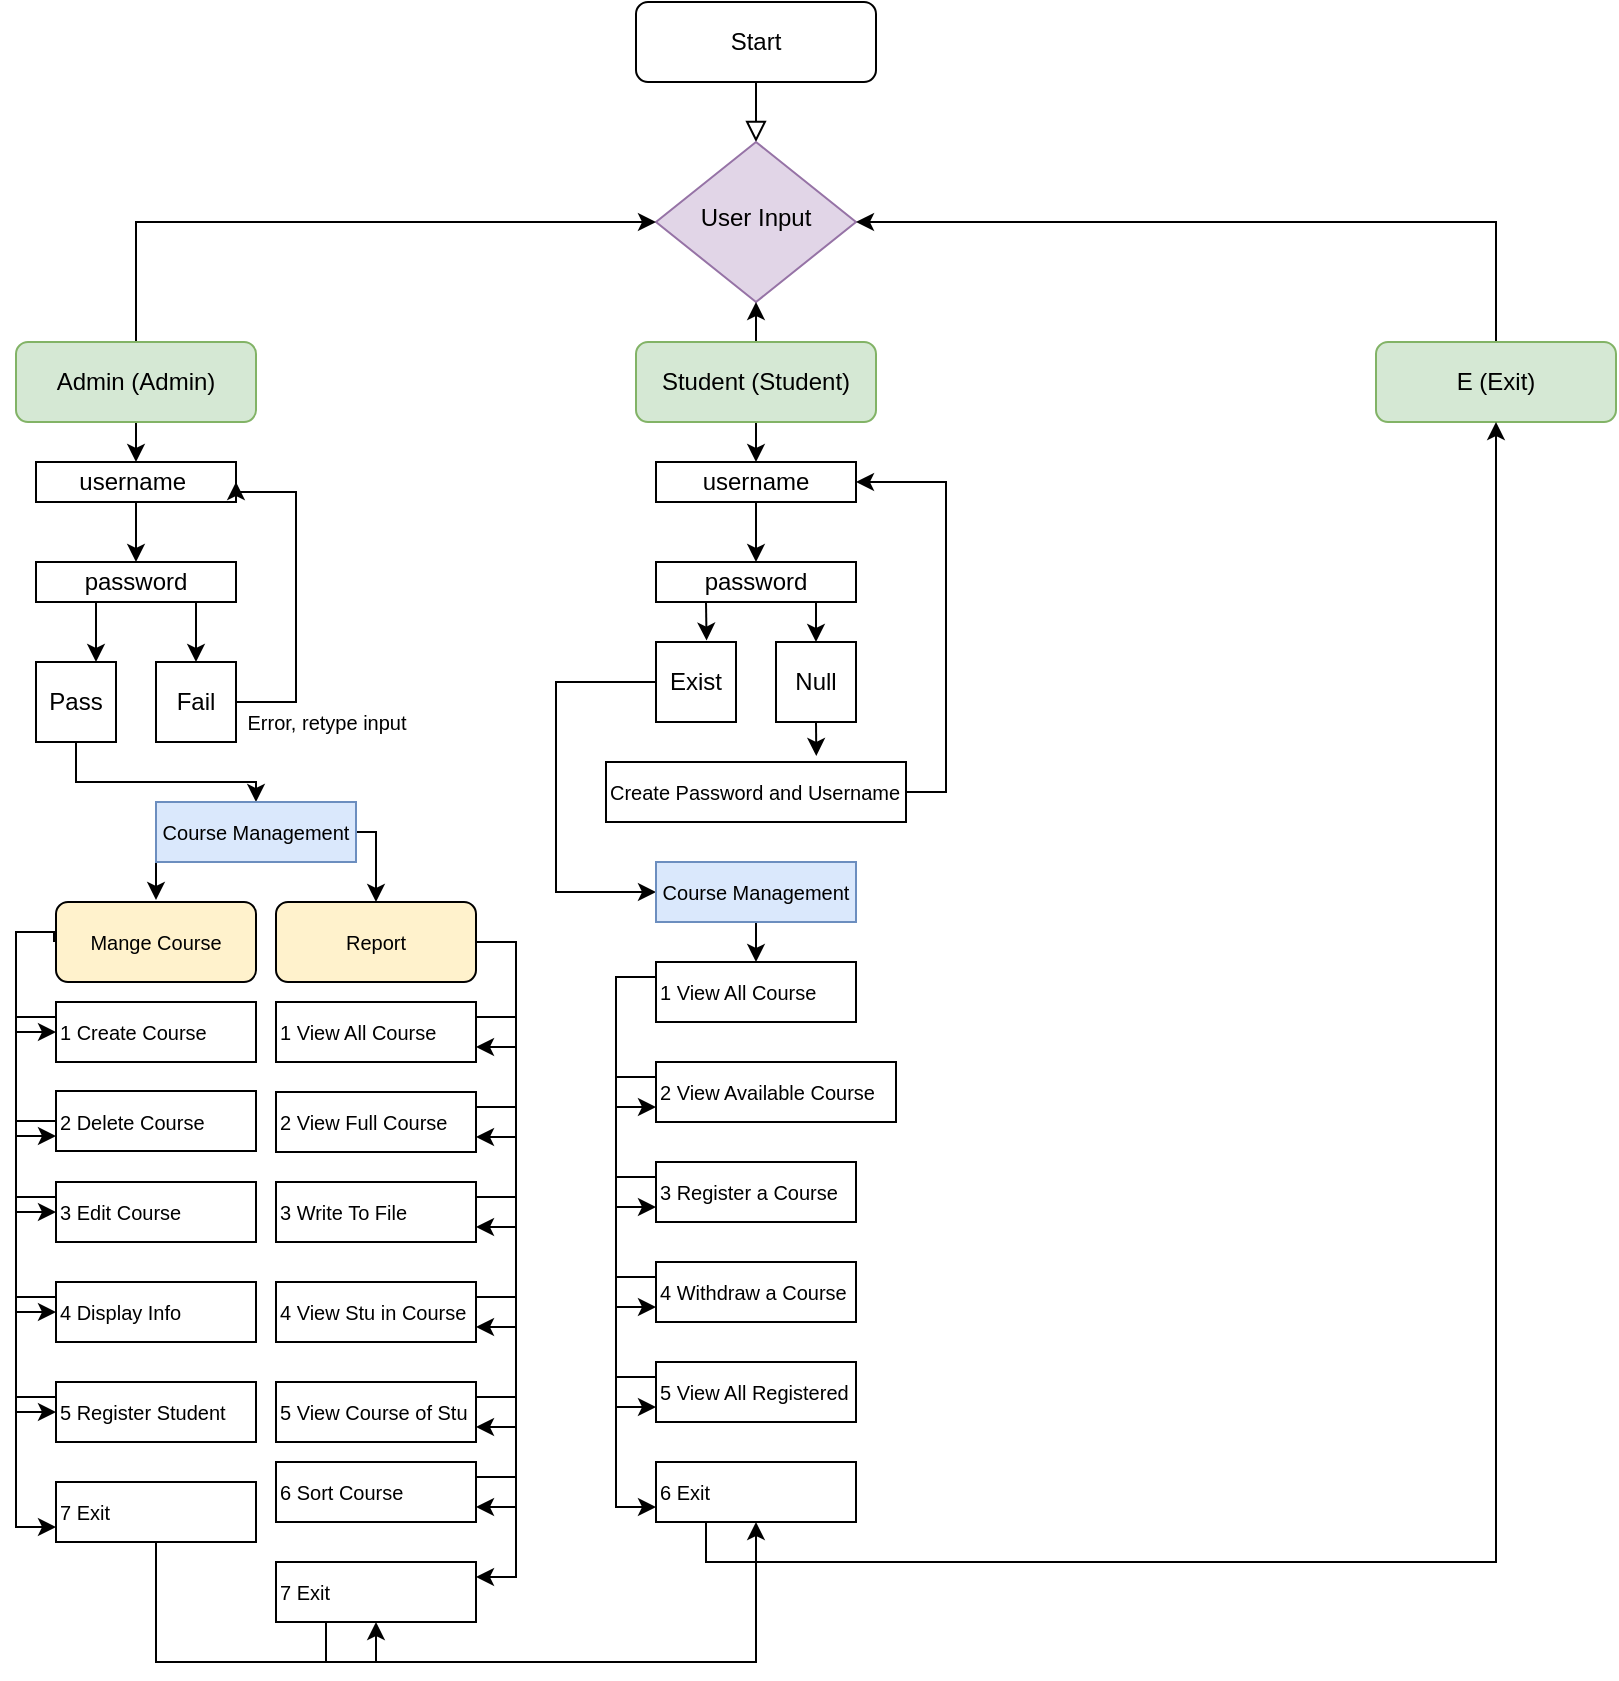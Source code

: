 <mxfile version="15.4.1" type="github">
  <diagram id="C5RBs43oDa-KdzZeNtuy" name="Page-1">
    <mxGraphModel dx="1226" dy="726" grid="1" gridSize="10" guides="1" tooltips="1" connect="1" arrows="1" fold="1" page="1" pageScale="1" pageWidth="827" pageHeight="1169" math="0" shadow="0">
      <root>
        <mxCell id="WIyWlLk6GJQsqaUBKTNV-0" />
        <mxCell id="WIyWlLk6GJQsqaUBKTNV-1" parent="WIyWlLk6GJQsqaUBKTNV-0" />
        <mxCell id="WIyWlLk6GJQsqaUBKTNV-2" value="" style="rounded=0;html=1;jettySize=auto;orthogonalLoop=1;fontSize=11;endArrow=block;endFill=0;endSize=8;strokeWidth=1;shadow=0;labelBackgroundColor=none;edgeStyle=orthogonalEdgeStyle;" parent="WIyWlLk6GJQsqaUBKTNV-1" source="WIyWlLk6GJQsqaUBKTNV-3" target="WIyWlLk6GJQsqaUBKTNV-6" edge="1">
          <mxGeometry relative="1" as="geometry" />
        </mxCell>
        <mxCell id="WIyWlLk6GJQsqaUBKTNV-3" value="Start" style="rounded=1;whiteSpace=wrap;html=1;fontSize=12;glass=0;strokeWidth=1;shadow=0;" parent="WIyWlLk6GJQsqaUBKTNV-1" vertex="1">
          <mxGeometry x="320" y="10" width="120" height="40" as="geometry" />
        </mxCell>
        <mxCell id="WIyWlLk6GJQsqaUBKTNV-6" value="User Input" style="rhombus;whiteSpace=wrap;html=1;shadow=0;fontFamily=Helvetica;fontSize=12;align=center;strokeWidth=1;spacing=6;spacingTop=-4;fillColor=#e1d5e7;strokeColor=#9673a6;" parent="WIyWlLk6GJQsqaUBKTNV-1" vertex="1">
          <mxGeometry x="330" y="80" width="100" height="80" as="geometry" />
        </mxCell>
        <mxCell id="0QIRVl-zUDsyCPvj4wfi-6" style="edgeStyle=orthogonalEdgeStyle;rounded=0;orthogonalLoop=1;jettySize=auto;html=1;exitX=0.5;exitY=0;exitDx=0;exitDy=0;entryX=0;entryY=0.5;entryDx=0;entryDy=0;" edge="1" parent="WIyWlLk6GJQsqaUBKTNV-1" source="0QIRVl-zUDsyCPvj4wfi-3" target="WIyWlLk6GJQsqaUBKTNV-6">
          <mxGeometry relative="1" as="geometry" />
        </mxCell>
        <mxCell id="0QIRVl-zUDsyCPvj4wfi-13" style="edgeStyle=orthogonalEdgeStyle;rounded=0;orthogonalLoop=1;jettySize=auto;html=1;exitX=0.5;exitY=1;exitDx=0;exitDy=0;entryX=0.5;entryY=0;entryDx=0;entryDy=0;" edge="1" parent="WIyWlLk6GJQsqaUBKTNV-1" source="0QIRVl-zUDsyCPvj4wfi-3" target="0QIRVl-zUDsyCPvj4wfi-10">
          <mxGeometry relative="1" as="geometry" />
        </mxCell>
        <mxCell id="0QIRVl-zUDsyCPvj4wfi-3" value="Admin (Admin)" style="rounded=1;whiteSpace=wrap;html=1;fontSize=12;glass=0;strokeWidth=1;shadow=0;fillColor=#d5e8d4;strokeColor=#82b366;" vertex="1" parent="WIyWlLk6GJQsqaUBKTNV-1">
          <mxGeometry x="10" y="180" width="120" height="40" as="geometry" />
        </mxCell>
        <mxCell id="0QIRVl-zUDsyCPvj4wfi-7" style="edgeStyle=orthogonalEdgeStyle;rounded=0;orthogonalLoop=1;jettySize=auto;html=1;exitX=0.5;exitY=0;exitDx=0;exitDy=0;entryX=0.5;entryY=1;entryDx=0;entryDy=0;" edge="1" parent="WIyWlLk6GJQsqaUBKTNV-1" source="0QIRVl-zUDsyCPvj4wfi-4" target="WIyWlLk6GJQsqaUBKTNV-6">
          <mxGeometry relative="1" as="geometry" />
        </mxCell>
        <mxCell id="0QIRVl-zUDsyCPvj4wfi-61" style="edgeStyle=orthogonalEdgeStyle;rounded=0;orthogonalLoop=1;jettySize=auto;html=1;exitX=0.5;exitY=1;exitDx=0;exitDy=0;entryX=0.5;entryY=0;entryDx=0;entryDy=0;fontSize=10;" edge="1" parent="WIyWlLk6GJQsqaUBKTNV-1" source="0QIRVl-zUDsyCPvj4wfi-4" target="0QIRVl-zUDsyCPvj4wfi-59">
          <mxGeometry relative="1" as="geometry" />
        </mxCell>
        <mxCell id="0QIRVl-zUDsyCPvj4wfi-4" value="Student (Student)" style="rounded=1;whiteSpace=wrap;html=1;fontSize=12;glass=0;strokeWidth=1;shadow=0;fillColor=#d5e8d4;strokeColor=#82b366;" vertex="1" parent="WIyWlLk6GJQsqaUBKTNV-1">
          <mxGeometry x="320" y="180" width="120" height="40" as="geometry" />
        </mxCell>
        <mxCell id="0QIRVl-zUDsyCPvj4wfi-8" style="edgeStyle=orthogonalEdgeStyle;rounded=0;orthogonalLoop=1;jettySize=auto;html=1;exitX=0.5;exitY=0;exitDx=0;exitDy=0;entryX=1;entryY=0.5;entryDx=0;entryDy=0;" edge="1" parent="WIyWlLk6GJQsqaUBKTNV-1" source="0QIRVl-zUDsyCPvj4wfi-5" target="WIyWlLk6GJQsqaUBKTNV-6">
          <mxGeometry relative="1" as="geometry" />
        </mxCell>
        <mxCell id="0QIRVl-zUDsyCPvj4wfi-5" value="E (Exit)" style="rounded=1;whiteSpace=wrap;html=1;fontSize=12;glass=0;strokeWidth=1;shadow=0;fillColor=#d5e8d4;strokeColor=#82b366;" vertex="1" parent="WIyWlLk6GJQsqaUBKTNV-1">
          <mxGeometry x="690" y="180" width="120" height="40" as="geometry" />
        </mxCell>
        <mxCell id="0QIRVl-zUDsyCPvj4wfi-14" style="edgeStyle=orthogonalEdgeStyle;rounded=0;orthogonalLoop=1;jettySize=auto;html=1;exitX=0.5;exitY=1;exitDx=0;exitDy=0;entryX=0.5;entryY=0;entryDx=0;entryDy=0;" edge="1" parent="WIyWlLk6GJQsqaUBKTNV-1" source="0QIRVl-zUDsyCPvj4wfi-10" target="0QIRVl-zUDsyCPvj4wfi-11">
          <mxGeometry relative="1" as="geometry" />
        </mxCell>
        <mxCell id="0QIRVl-zUDsyCPvj4wfi-10" value="username&amp;nbsp;" style="whiteSpace=wrap;html=1;" vertex="1" parent="WIyWlLk6GJQsqaUBKTNV-1">
          <mxGeometry x="20" y="240" width="100" height="20" as="geometry" />
        </mxCell>
        <mxCell id="0QIRVl-zUDsyCPvj4wfi-17" style="edgeStyle=orthogonalEdgeStyle;rounded=0;orthogonalLoop=1;jettySize=auto;html=1;exitX=0.25;exitY=1;exitDx=0;exitDy=0;entryX=0.75;entryY=0;entryDx=0;entryDy=0;" edge="1" parent="WIyWlLk6GJQsqaUBKTNV-1" source="0QIRVl-zUDsyCPvj4wfi-11" target="0QIRVl-zUDsyCPvj4wfi-15">
          <mxGeometry relative="1" as="geometry" />
        </mxCell>
        <mxCell id="0QIRVl-zUDsyCPvj4wfi-18" style="edgeStyle=orthogonalEdgeStyle;rounded=0;orthogonalLoop=1;jettySize=auto;html=1;exitX=0.75;exitY=1;exitDx=0;exitDy=0;entryX=0.5;entryY=0;entryDx=0;entryDy=0;" edge="1" parent="WIyWlLk6GJQsqaUBKTNV-1" source="0QIRVl-zUDsyCPvj4wfi-11" target="0QIRVl-zUDsyCPvj4wfi-16">
          <mxGeometry relative="1" as="geometry" />
        </mxCell>
        <mxCell id="0QIRVl-zUDsyCPvj4wfi-11" value="password" style="whiteSpace=wrap;html=1;" vertex="1" parent="WIyWlLk6GJQsqaUBKTNV-1">
          <mxGeometry x="20" y="290" width="100" height="20" as="geometry" />
        </mxCell>
        <mxCell id="0QIRVl-zUDsyCPvj4wfi-29" style="edgeStyle=orthogonalEdgeStyle;rounded=0;orthogonalLoop=1;jettySize=auto;html=1;exitX=0.5;exitY=1;exitDx=0;exitDy=0;entryX=0.5;entryY=0;entryDx=0;entryDy=0;fontSize=10;" edge="1" parent="WIyWlLk6GJQsqaUBKTNV-1" source="0QIRVl-zUDsyCPvj4wfi-15" target="0QIRVl-zUDsyCPvj4wfi-22">
          <mxGeometry relative="1" as="geometry">
            <Array as="points">
              <mxPoint x="40" y="400" />
              <mxPoint x="130" y="400" />
            </Array>
          </mxGeometry>
        </mxCell>
        <mxCell id="0QIRVl-zUDsyCPvj4wfi-15" value="Pass" style="whiteSpace=wrap;html=1;" vertex="1" parent="WIyWlLk6GJQsqaUBKTNV-1">
          <mxGeometry x="20" y="340" width="40" height="40" as="geometry" />
        </mxCell>
        <mxCell id="0QIRVl-zUDsyCPvj4wfi-19" style="edgeStyle=orthogonalEdgeStyle;rounded=0;orthogonalLoop=1;jettySize=auto;html=1;exitX=1;exitY=0.5;exitDx=0;exitDy=0;entryX=1;entryY=0.5;entryDx=0;entryDy=0;" edge="1" parent="WIyWlLk6GJQsqaUBKTNV-1" source="0QIRVl-zUDsyCPvj4wfi-16" target="0QIRVl-zUDsyCPvj4wfi-10">
          <mxGeometry relative="1" as="geometry">
            <Array as="points">
              <mxPoint x="150" y="360" />
              <mxPoint x="150" y="255" />
            </Array>
          </mxGeometry>
        </mxCell>
        <mxCell id="0QIRVl-zUDsyCPvj4wfi-16" value="Fail" style="whiteSpace=wrap;html=1;" vertex="1" parent="WIyWlLk6GJQsqaUBKTNV-1">
          <mxGeometry x="80" y="340" width="40" height="40" as="geometry" />
        </mxCell>
        <mxCell id="0QIRVl-zUDsyCPvj4wfi-20" value="&lt;font style=&quot;font-size: 10px&quot;&gt;Error, retype input&lt;/font&gt;" style="text;html=1;resizable=0;autosize=1;align=center;verticalAlign=middle;points=[];fillColor=none;strokeColor=none;rounded=0;" vertex="1" parent="WIyWlLk6GJQsqaUBKTNV-1">
          <mxGeometry x="120" y="360" width="90" height="20" as="geometry" />
        </mxCell>
        <mxCell id="0QIRVl-zUDsyCPvj4wfi-27" style="edgeStyle=orthogonalEdgeStyle;rounded=0;orthogonalLoop=1;jettySize=auto;html=1;exitX=1;exitY=0.5;exitDx=0;exitDy=0;entryX=0.5;entryY=0;entryDx=0;entryDy=0;fontSize=10;" edge="1" parent="WIyWlLk6GJQsqaUBKTNV-1" source="0QIRVl-zUDsyCPvj4wfi-22" target="0QIRVl-zUDsyCPvj4wfi-26">
          <mxGeometry relative="1" as="geometry" />
        </mxCell>
        <mxCell id="0QIRVl-zUDsyCPvj4wfi-28" style="edgeStyle=orthogonalEdgeStyle;rounded=0;orthogonalLoop=1;jettySize=auto;html=1;exitX=0;exitY=0.5;exitDx=0;exitDy=0;entryX=0.5;entryY=0;entryDx=0;entryDy=0;fontSize=10;" edge="1" parent="WIyWlLk6GJQsqaUBKTNV-1" source="0QIRVl-zUDsyCPvj4wfi-22" target="0QIRVl-zUDsyCPvj4wfi-24">
          <mxGeometry relative="1" as="geometry" />
        </mxCell>
        <mxCell id="0QIRVl-zUDsyCPvj4wfi-22" value="Course Management" style="whiteSpace=wrap;html=1;fontSize=10;align=center;fillColor=#dae8fc;strokeColor=#6c8ebf;" vertex="1" parent="WIyWlLk6GJQsqaUBKTNV-1">
          <mxGeometry x="80" y="410" width="100" height="30" as="geometry" />
        </mxCell>
        <mxCell id="0QIRVl-zUDsyCPvj4wfi-36" style="edgeStyle=orthogonalEdgeStyle;rounded=0;orthogonalLoop=1;jettySize=auto;html=1;exitX=0;exitY=0.5;exitDx=0;exitDy=0;entryX=0;entryY=0.5;entryDx=0;entryDy=0;fontSize=10;" edge="1" parent="WIyWlLk6GJQsqaUBKTNV-1" source="0QIRVl-zUDsyCPvj4wfi-24" target="0QIRVl-zUDsyCPvj4wfi-30">
          <mxGeometry relative="1" as="geometry">
            <Array as="points">
              <mxPoint x="10" y="475" />
              <mxPoint x="10" y="525" />
            </Array>
          </mxGeometry>
        </mxCell>
        <mxCell id="0QIRVl-zUDsyCPvj4wfi-24" value="Mange Course" style="whiteSpace=wrap;html=1;fontSize=10;align=center;rounded=1;fillColor=#fff2cc;strokeColor=#000000;perimeterSpacing=1;glass=0;" vertex="1" parent="WIyWlLk6GJQsqaUBKTNV-1">
          <mxGeometry x="30" y="460" width="100" height="40" as="geometry" />
        </mxCell>
        <mxCell id="0QIRVl-zUDsyCPvj4wfi-51" style="edgeStyle=orthogonalEdgeStyle;rounded=0;orthogonalLoop=1;jettySize=auto;html=1;exitX=1;exitY=0.5;exitDx=0;exitDy=0;entryX=1;entryY=0.75;entryDx=0;entryDy=0;fontSize=10;" edge="1" parent="WIyWlLk6GJQsqaUBKTNV-1" source="0QIRVl-zUDsyCPvj4wfi-26" target="0QIRVl-zUDsyCPvj4wfi-42">
          <mxGeometry relative="1" as="geometry" />
        </mxCell>
        <mxCell id="0QIRVl-zUDsyCPvj4wfi-26" value="Report" style="whiteSpace=wrap;html=1;fontSize=10;align=center;rounded=1;fillColor=#fff2cc;strokeColor=#000000;" vertex="1" parent="WIyWlLk6GJQsqaUBKTNV-1">
          <mxGeometry x="140" y="460" width="100" height="40" as="geometry" />
        </mxCell>
        <mxCell id="0QIRVl-zUDsyCPvj4wfi-39" style="edgeStyle=orthogonalEdgeStyle;rounded=0;orthogonalLoop=1;jettySize=auto;html=1;exitX=0;exitY=0.25;exitDx=0;exitDy=0;entryX=0;entryY=0.75;entryDx=0;entryDy=0;fontSize=10;" edge="1" parent="WIyWlLk6GJQsqaUBKTNV-1" source="0QIRVl-zUDsyCPvj4wfi-30" target="0QIRVl-zUDsyCPvj4wfi-31">
          <mxGeometry relative="1" as="geometry" />
        </mxCell>
        <mxCell id="0QIRVl-zUDsyCPvj4wfi-30" value="1 Create Course" style="whiteSpace=wrap;html=1;fontSize=10;align=left;" vertex="1" parent="WIyWlLk6GJQsqaUBKTNV-1">
          <mxGeometry x="30" y="510" width="100" height="30" as="geometry" />
        </mxCell>
        <mxCell id="0QIRVl-zUDsyCPvj4wfi-38" style="edgeStyle=orthogonalEdgeStyle;rounded=0;orthogonalLoop=1;jettySize=auto;html=1;exitX=0;exitY=0.5;exitDx=0;exitDy=0;entryX=0;entryY=0.5;entryDx=0;entryDy=0;fontSize=10;" edge="1" parent="WIyWlLk6GJQsqaUBKTNV-1" source="0QIRVl-zUDsyCPvj4wfi-31" target="0QIRVl-zUDsyCPvj4wfi-32">
          <mxGeometry relative="1" as="geometry" />
        </mxCell>
        <mxCell id="0QIRVl-zUDsyCPvj4wfi-31" value="2 Delete Course" style="whiteSpace=wrap;html=1;fontSize=10;align=left;" vertex="1" parent="WIyWlLk6GJQsqaUBKTNV-1">
          <mxGeometry x="30" y="554.5" width="100" height="30" as="geometry" />
        </mxCell>
        <mxCell id="0QIRVl-zUDsyCPvj4wfi-40" style="edgeStyle=orthogonalEdgeStyle;rounded=0;orthogonalLoop=1;jettySize=auto;html=1;exitX=0;exitY=0.25;exitDx=0;exitDy=0;entryX=0;entryY=0.5;entryDx=0;entryDy=0;fontSize=10;" edge="1" parent="WIyWlLk6GJQsqaUBKTNV-1" source="0QIRVl-zUDsyCPvj4wfi-32" target="0QIRVl-zUDsyCPvj4wfi-33">
          <mxGeometry relative="1" as="geometry" />
        </mxCell>
        <mxCell id="0QIRVl-zUDsyCPvj4wfi-32" value="3 Edit Course" style="whiteSpace=wrap;html=1;fontSize=10;align=left;" vertex="1" parent="WIyWlLk6GJQsqaUBKTNV-1">
          <mxGeometry x="30" y="600" width="100" height="30" as="geometry" />
        </mxCell>
        <mxCell id="0QIRVl-zUDsyCPvj4wfi-41" style="edgeStyle=orthogonalEdgeStyle;rounded=0;orthogonalLoop=1;jettySize=auto;html=1;exitX=0;exitY=0.25;exitDx=0;exitDy=0;entryX=0;entryY=0.5;entryDx=0;entryDy=0;fontSize=10;" edge="1" parent="WIyWlLk6GJQsqaUBKTNV-1" source="0QIRVl-zUDsyCPvj4wfi-33" target="0QIRVl-zUDsyCPvj4wfi-35">
          <mxGeometry relative="1" as="geometry" />
        </mxCell>
        <mxCell id="0QIRVl-zUDsyCPvj4wfi-33" value="4 Display Info" style="whiteSpace=wrap;html=1;fontSize=10;align=left;" vertex="1" parent="WIyWlLk6GJQsqaUBKTNV-1">
          <mxGeometry x="30" y="650" width="100" height="30" as="geometry" />
        </mxCell>
        <mxCell id="0QIRVl-zUDsyCPvj4wfi-50" style="edgeStyle=orthogonalEdgeStyle;rounded=0;orthogonalLoop=1;jettySize=auto;html=1;exitX=0;exitY=0.25;exitDx=0;exitDy=0;entryX=0;entryY=0.75;entryDx=0;entryDy=0;fontSize=10;" edge="1" parent="WIyWlLk6GJQsqaUBKTNV-1" source="0QIRVl-zUDsyCPvj4wfi-35" target="0QIRVl-zUDsyCPvj4wfi-48">
          <mxGeometry relative="1" as="geometry" />
        </mxCell>
        <mxCell id="0QIRVl-zUDsyCPvj4wfi-35" value="5 Register Student" style="whiteSpace=wrap;html=1;fontSize=10;align=left;" vertex="1" parent="WIyWlLk6GJQsqaUBKTNV-1">
          <mxGeometry x="30" y="700" width="100" height="30" as="geometry" />
        </mxCell>
        <mxCell id="0QIRVl-zUDsyCPvj4wfi-53" style="edgeStyle=orthogonalEdgeStyle;rounded=0;orthogonalLoop=1;jettySize=auto;html=1;exitX=1;exitY=0.25;exitDx=0;exitDy=0;entryX=1;entryY=0.75;entryDx=0;entryDy=0;fontSize=10;" edge="1" parent="WIyWlLk6GJQsqaUBKTNV-1" source="0QIRVl-zUDsyCPvj4wfi-42" target="0QIRVl-zUDsyCPvj4wfi-43">
          <mxGeometry relative="1" as="geometry" />
        </mxCell>
        <mxCell id="0QIRVl-zUDsyCPvj4wfi-42" value="1 View All Course" style="whiteSpace=wrap;html=1;fontSize=10;align=left;" vertex="1" parent="WIyWlLk6GJQsqaUBKTNV-1">
          <mxGeometry x="140" y="510" width="100" height="30" as="geometry" />
        </mxCell>
        <mxCell id="0QIRVl-zUDsyCPvj4wfi-54" style="edgeStyle=orthogonalEdgeStyle;rounded=0;orthogonalLoop=1;jettySize=auto;html=1;exitX=1;exitY=0.25;exitDx=0;exitDy=0;entryX=1;entryY=0.75;entryDx=0;entryDy=0;fontSize=10;" edge="1" parent="WIyWlLk6GJQsqaUBKTNV-1" source="0QIRVl-zUDsyCPvj4wfi-43" target="0QIRVl-zUDsyCPvj4wfi-44">
          <mxGeometry relative="1" as="geometry" />
        </mxCell>
        <mxCell id="0QIRVl-zUDsyCPvj4wfi-43" value="2 View Full Course" style="whiteSpace=wrap;html=1;fontSize=10;align=left;" vertex="1" parent="WIyWlLk6GJQsqaUBKTNV-1">
          <mxGeometry x="140" y="555" width="100" height="30" as="geometry" />
        </mxCell>
        <mxCell id="0QIRVl-zUDsyCPvj4wfi-55" style="edgeStyle=orthogonalEdgeStyle;rounded=0;orthogonalLoop=1;jettySize=auto;html=1;exitX=1;exitY=0.25;exitDx=0;exitDy=0;entryX=1;entryY=0.75;entryDx=0;entryDy=0;fontSize=10;" edge="1" parent="WIyWlLk6GJQsqaUBKTNV-1" source="0QIRVl-zUDsyCPvj4wfi-44" target="0QIRVl-zUDsyCPvj4wfi-45">
          <mxGeometry relative="1" as="geometry" />
        </mxCell>
        <mxCell id="0QIRVl-zUDsyCPvj4wfi-44" value="3 Write To File" style="whiteSpace=wrap;html=1;fontSize=10;align=left;" vertex="1" parent="WIyWlLk6GJQsqaUBKTNV-1">
          <mxGeometry x="140" y="600" width="100" height="30" as="geometry" />
        </mxCell>
        <mxCell id="0QIRVl-zUDsyCPvj4wfi-56" style="edgeStyle=orthogonalEdgeStyle;rounded=0;orthogonalLoop=1;jettySize=auto;html=1;exitX=1;exitY=0.25;exitDx=0;exitDy=0;entryX=1;entryY=0.75;entryDx=0;entryDy=0;fontSize=10;" edge="1" parent="WIyWlLk6GJQsqaUBKTNV-1" source="0QIRVl-zUDsyCPvj4wfi-45" target="0QIRVl-zUDsyCPvj4wfi-46">
          <mxGeometry relative="1" as="geometry" />
        </mxCell>
        <mxCell id="0QIRVl-zUDsyCPvj4wfi-45" value="4 View Stu in Course" style="whiteSpace=wrap;html=1;fontSize=10;align=left;" vertex="1" parent="WIyWlLk6GJQsqaUBKTNV-1">
          <mxGeometry x="140" y="650" width="100" height="30" as="geometry" />
        </mxCell>
        <mxCell id="0QIRVl-zUDsyCPvj4wfi-57" style="edgeStyle=orthogonalEdgeStyle;rounded=0;orthogonalLoop=1;jettySize=auto;html=1;exitX=1;exitY=0.25;exitDx=0;exitDy=0;entryX=1;entryY=0.75;entryDx=0;entryDy=0;fontSize=10;" edge="1" parent="WIyWlLk6GJQsqaUBKTNV-1" source="0QIRVl-zUDsyCPvj4wfi-46" target="0QIRVl-zUDsyCPvj4wfi-47">
          <mxGeometry relative="1" as="geometry" />
        </mxCell>
        <mxCell id="0QIRVl-zUDsyCPvj4wfi-46" value="5 View Course of Stu" style="whiteSpace=wrap;html=1;fontSize=10;align=left;" vertex="1" parent="WIyWlLk6GJQsqaUBKTNV-1">
          <mxGeometry x="140" y="700" width="100" height="30" as="geometry" />
        </mxCell>
        <mxCell id="0QIRVl-zUDsyCPvj4wfi-58" style="edgeStyle=orthogonalEdgeStyle;rounded=0;orthogonalLoop=1;jettySize=auto;html=1;exitX=1;exitY=0.25;exitDx=0;exitDy=0;entryX=1;entryY=0.25;entryDx=0;entryDy=0;fontSize=10;" edge="1" parent="WIyWlLk6GJQsqaUBKTNV-1" source="0QIRVl-zUDsyCPvj4wfi-47" target="0QIRVl-zUDsyCPvj4wfi-49">
          <mxGeometry relative="1" as="geometry" />
        </mxCell>
        <mxCell id="0QIRVl-zUDsyCPvj4wfi-47" value="6 Sort Course" style="whiteSpace=wrap;html=1;fontSize=10;align=left;" vertex="1" parent="WIyWlLk6GJQsqaUBKTNV-1">
          <mxGeometry x="140" y="740" width="100" height="30" as="geometry" />
        </mxCell>
        <mxCell id="0QIRVl-zUDsyCPvj4wfi-88" style="edgeStyle=orthogonalEdgeStyle;rounded=0;orthogonalLoop=1;jettySize=auto;html=1;exitX=0.5;exitY=1;exitDx=0;exitDy=0;entryX=0.5;entryY=1;entryDx=0;entryDy=0;fontSize=10;" edge="1" parent="WIyWlLk6GJQsqaUBKTNV-1" source="0QIRVl-zUDsyCPvj4wfi-48" target="0QIRVl-zUDsyCPvj4wfi-49">
          <mxGeometry relative="1" as="geometry" />
        </mxCell>
        <mxCell id="0QIRVl-zUDsyCPvj4wfi-48" value="7 Exit" style="whiteSpace=wrap;html=1;fontSize=10;align=left;" vertex="1" parent="WIyWlLk6GJQsqaUBKTNV-1">
          <mxGeometry x="30" y="750" width="100" height="30" as="geometry" />
        </mxCell>
        <mxCell id="0QIRVl-zUDsyCPvj4wfi-89" style="edgeStyle=orthogonalEdgeStyle;rounded=0;orthogonalLoop=1;jettySize=auto;html=1;exitX=0.25;exitY=1;exitDx=0;exitDy=0;entryX=0.5;entryY=1;entryDx=0;entryDy=0;fontSize=10;" edge="1" parent="WIyWlLk6GJQsqaUBKTNV-1" source="0QIRVl-zUDsyCPvj4wfi-49" target="0QIRVl-zUDsyCPvj4wfi-81">
          <mxGeometry relative="1" as="geometry" />
        </mxCell>
        <mxCell id="0QIRVl-zUDsyCPvj4wfi-49" value="7 Exit" style="whiteSpace=wrap;html=1;fontSize=10;align=left;" vertex="1" parent="WIyWlLk6GJQsqaUBKTNV-1">
          <mxGeometry x="140" y="790" width="100" height="30" as="geometry" />
        </mxCell>
        <mxCell id="0QIRVl-zUDsyCPvj4wfi-62" style="edgeStyle=orthogonalEdgeStyle;rounded=0;orthogonalLoop=1;jettySize=auto;html=1;exitX=0.5;exitY=1;exitDx=0;exitDy=0;entryX=0.5;entryY=0;entryDx=0;entryDy=0;fontSize=10;" edge="1" parent="WIyWlLk6GJQsqaUBKTNV-1" source="0QIRVl-zUDsyCPvj4wfi-59" target="0QIRVl-zUDsyCPvj4wfi-60">
          <mxGeometry relative="1" as="geometry" />
        </mxCell>
        <mxCell id="0QIRVl-zUDsyCPvj4wfi-59" value="username" style="whiteSpace=wrap;html=1;" vertex="1" parent="WIyWlLk6GJQsqaUBKTNV-1">
          <mxGeometry x="330" y="240" width="100" height="20" as="geometry" />
        </mxCell>
        <mxCell id="0QIRVl-zUDsyCPvj4wfi-64" style="edgeStyle=orthogonalEdgeStyle;rounded=0;orthogonalLoop=1;jettySize=auto;html=1;exitX=0.5;exitY=1;exitDx=0;exitDy=0;entryX=0.5;entryY=0;entryDx=0;entryDy=0;fontSize=10;" edge="1" parent="WIyWlLk6GJQsqaUBKTNV-1" source="0QIRVl-zUDsyCPvj4wfi-60" target="0QIRVl-zUDsyCPvj4wfi-63">
          <mxGeometry relative="1" as="geometry" />
        </mxCell>
        <mxCell id="0QIRVl-zUDsyCPvj4wfi-72" style="edgeStyle=orthogonalEdgeStyle;rounded=0;orthogonalLoop=1;jettySize=auto;html=1;exitX=0.25;exitY=1;exitDx=0;exitDy=0;entryX=0.632;entryY=-0.018;entryDx=0;entryDy=0;entryPerimeter=0;fontSize=10;" edge="1" parent="WIyWlLk6GJQsqaUBKTNV-1" source="0QIRVl-zUDsyCPvj4wfi-60" target="0QIRVl-zUDsyCPvj4wfi-70">
          <mxGeometry relative="1" as="geometry" />
        </mxCell>
        <mxCell id="0QIRVl-zUDsyCPvj4wfi-60" value="password" style="whiteSpace=wrap;html=1;" vertex="1" parent="WIyWlLk6GJQsqaUBKTNV-1">
          <mxGeometry x="330" y="290" width="100" height="20" as="geometry" />
        </mxCell>
        <mxCell id="0QIRVl-zUDsyCPvj4wfi-71" style="edgeStyle=orthogonalEdgeStyle;rounded=0;orthogonalLoop=1;jettySize=auto;html=1;exitX=0.5;exitY=1;exitDx=0;exitDy=0;entryX=0.701;entryY=-0.1;entryDx=0;entryDy=0;entryPerimeter=0;fontSize=10;" edge="1" parent="WIyWlLk6GJQsqaUBKTNV-1" source="0QIRVl-zUDsyCPvj4wfi-63" target="0QIRVl-zUDsyCPvj4wfi-66">
          <mxGeometry relative="1" as="geometry" />
        </mxCell>
        <mxCell id="0QIRVl-zUDsyCPvj4wfi-63" value="Null" style="whiteSpace=wrap;html=1;" vertex="1" parent="WIyWlLk6GJQsqaUBKTNV-1">
          <mxGeometry x="390" y="330" width="40" height="40" as="geometry" />
        </mxCell>
        <mxCell id="0QIRVl-zUDsyCPvj4wfi-68" style="edgeStyle=orthogonalEdgeStyle;rounded=0;orthogonalLoop=1;jettySize=auto;html=1;exitX=1;exitY=0.5;exitDx=0;exitDy=0;entryX=1;entryY=0.5;entryDx=0;entryDy=0;fontSize=10;" edge="1" parent="WIyWlLk6GJQsqaUBKTNV-1" source="0QIRVl-zUDsyCPvj4wfi-66" target="0QIRVl-zUDsyCPvj4wfi-59">
          <mxGeometry relative="1" as="geometry" />
        </mxCell>
        <mxCell id="0QIRVl-zUDsyCPvj4wfi-66" value="Create Password and Username" style="whiteSpace=wrap;html=1;fontSize=10;align=left;" vertex="1" parent="WIyWlLk6GJQsqaUBKTNV-1">
          <mxGeometry x="305" y="390" width="150" height="30" as="geometry" />
        </mxCell>
        <mxCell id="0QIRVl-zUDsyCPvj4wfi-75" style="edgeStyle=orthogonalEdgeStyle;rounded=0;orthogonalLoop=1;jettySize=auto;html=1;exitX=0;exitY=0.5;exitDx=0;exitDy=0;entryX=0;entryY=0.5;entryDx=0;entryDy=0;fontSize=10;" edge="1" parent="WIyWlLk6GJQsqaUBKTNV-1" source="0QIRVl-zUDsyCPvj4wfi-70" target="0QIRVl-zUDsyCPvj4wfi-74">
          <mxGeometry relative="1" as="geometry">
            <Array as="points">
              <mxPoint x="280" y="350" />
              <mxPoint x="280" y="455" />
            </Array>
          </mxGeometry>
        </mxCell>
        <mxCell id="0QIRVl-zUDsyCPvj4wfi-70" value="Exist" style="whiteSpace=wrap;html=1;" vertex="1" parent="WIyWlLk6GJQsqaUBKTNV-1">
          <mxGeometry x="330" y="330" width="40" height="40" as="geometry" />
        </mxCell>
        <mxCell id="0QIRVl-zUDsyCPvj4wfi-82" style="edgeStyle=orthogonalEdgeStyle;rounded=0;orthogonalLoop=1;jettySize=auto;html=1;exitX=0.5;exitY=1;exitDx=0;exitDy=0;entryX=0.5;entryY=0;entryDx=0;entryDy=0;fontSize=10;" edge="1" parent="WIyWlLk6GJQsqaUBKTNV-1" source="0QIRVl-zUDsyCPvj4wfi-74" target="0QIRVl-zUDsyCPvj4wfi-76">
          <mxGeometry relative="1" as="geometry" />
        </mxCell>
        <mxCell id="0QIRVl-zUDsyCPvj4wfi-74" value="Course Management" style="whiteSpace=wrap;html=1;fontSize=10;align=center;fillColor=#dae8fc;strokeColor=#6c8ebf;" vertex="1" parent="WIyWlLk6GJQsqaUBKTNV-1">
          <mxGeometry x="330" y="440" width="100" height="30" as="geometry" />
        </mxCell>
        <mxCell id="0QIRVl-zUDsyCPvj4wfi-83" style="edgeStyle=orthogonalEdgeStyle;rounded=0;orthogonalLoop=1;jettySize=auto;html=1;exitX=0;exitY=0.25;exitDx=0;exitDy=0;entryX=0;entryY=0.75;entryDx=0;entryDy=0;fontSize=10;" edge="1" parent="WIyWlLk6GJQsqaUBKTNV-1" source="0QIRVl-zUDsyCPvj4wfi-76" target="0QIRVl-zUDsyCPvj4wfi-77">
          <mxGeometry relative="1" as="geometry" />
        </mxCell>
        <mxCell id="0QIRVl-zUDsyCPvj4wfi-76" value="1 View All Course" style="whiteSpace=wrap;html=1;fontSize=10;align=left;" vertex="1" parent="WIyWlLk6GJQsqaUBKTNV-1">
          <mxGeometry x="330" y="490" width="100" height="30" as="geometry" />
        </mxCell>
        <mxCell id="0QIRVl-zUDsyCPvj4wfi-84" style="edgeStyle=orthogonalEdgeStyle;rounded=0;orthogonalLoop=1;jettySize=auto;html=1;exitX=0;exitY=0.25;exitDx=0;exitDy=0;entryX=0;entryY=0.75;entryDx=0;entryDy=0;fontSize=10;" edge="1" parent="WIyWlLk6GJQsqaUBKTNV-1" source="0QIRVl-zUDsyCPvj4wfi-77" target="0QIRVl-zUDsyCPvj4wfi-78">
          <mxGeometry relative="1" as="geometry" />
        </mxCell>
        <mxCell id="0QIRVl-zUDsyCPvj4wfi-77" value="2 View Available Course" style="whiteSpace=wrap;html=1;fontSize=10;align=left;" vertex="1" parent="WIyWlLk6GJQsqaUBKTNV-1">
          <mxGeometry x="330" y="540" width="120" height="30" as="geometry" />
        </mxCell>
        <mxCell id="0QIRVl-zUDsyCPvj4wfi-85" style="edgeStyle=orthogonalEdgeStyle;rounded=0;orthogonalLoop=1;jettySize=auto;html=1;exitX=0;exitY=0.25;exitDx=0;exitDy=0;entryX=0;entryY=0.75;entryDx=0;entryDy=0;fontSize=10;" edge="1" parent="WIyWlLk6GJQsqaUBKTNV-1" source="0QIRVl-zUDsyCPvj4wfi-78" target="0QIRVl-zUDsyCPvj4wfi-79">
          <mxGeometry relative="1" as="geometry" />
        </mxCell>
        <mxCell id="0QIRVl-zUDsyCPvj4wfi-78" value="3 Register a Course" style="whiteSpace=wrap;html=1;fontSize=10;align=left;" vertex="1" parent="WIyWlLk6GJQsqaUBKTNV-1">
          <mxGeometry x="330" y="590" width="100" height="30" as="geometry" />
        </mxCell>
        <mxCell id="0QIRVl-zUDsyCPvj4wfi-86" style="edgeStyle=orthogonalEdgeStyle;rounded=0;orthogonalLoop=1;jettySize=auto;html=1;exitX=0;exitY=0.25;exitDx=0;exitDy=0;entryX=0;entryY=0.75;entryDx=0;entryDy=0;fontSize=10;" edge="1" parent="WIyWlLk6GJQsqaUBKTNV-1" source="0QIRVl-zUDsyCPvj4wfi-79" target="0QIRVl-zUDsyCPvj4wfi-80">
          <mxGeometry relative="1" as="geometry" />
        </mxCell>
        <mxCell id="0QIRVl-zUDsyCPvj4wfi-79" value="4 Withdraw a Course" style="whiteSpace=wrap;html=1;fontSize=10;align=left;" vertex="1" parent="WIyWlLk6GJQsqaUBKTNV-1">
          <mxGeometry x="330" y="640" width="100" height="30" as="geometry" />
        </mxCell>
        <mxCell id="0QIRVl-zUDsyCPvj4wfi-87" style="edgeStyle=orthogonalEdgeStyle;rounded=0;orthogonalLoop=1;jettySize=auto;html=1;exitX=0;exitY=0.25;exitDx=0;exitDy=0;entryX=0;entryY=0.75;entryDx=0;entryDy=0;fontSize=10;" edge="1" parent="WIyWlLk6GJQsqaUBKTNV-1" source="0QIRVl-zUDsyCPvj4wfi-80" target="0QIRVl-zUDsyCPvj4wfi-81">
          <mxGeometry relative="1" as="geometry" />
        </mxCell>
        <mxCell id="0QIRVl-zUDsyCPvj4wfi-80" value="5 View All Registered" style="whiteSpace=wrap;html=1;fontSize=10;align=left;" vertex="1" parent="WIyWlLk6GJQsqaUBKTNV-1">
          <mxGeometry x="330" y="690" width="100" height="30" as="geometry" />
        </mxCell>
        <mxCell id="0QIRVl-zUDsyCPvj4wfi-90" style="edgeStyle=orthogonalEdgeStyle;rounded=0;orthogonalLoop=1;jettySize=auto;html=1;exitX=0.25;exitY=1;exitDx=0;exitDy=0;entryX=0.5;entryY=1;entryDx=0;entryDy=0;fontSize=10;" edge="1" parent="WIyWlLk6GJQsqaUBKTNV-1" source="0QIRVl-zUDsyCPvj4wfi-81" target="0QIRVl-zUDsyCPvj4wfi-5">
          <mxGeometry relative="1" as="geometry" />
        </mxCell>
        <mxCell id="0QIRVl-zUDsyCPvj4wfi-81" value="6 Exit" style="whiteSpace=wrap;html=1;fontSize=10;align=left;" vertex="1" parent="WIyWlLk6GJQsqaUBKTNV-1">
          <mxGeometry x="330" y="740" width="100" height="30" as="geometry" />
        </mxCell>
      </root>
    </mxGraphModel>
  </diagram>
</mxfile>
